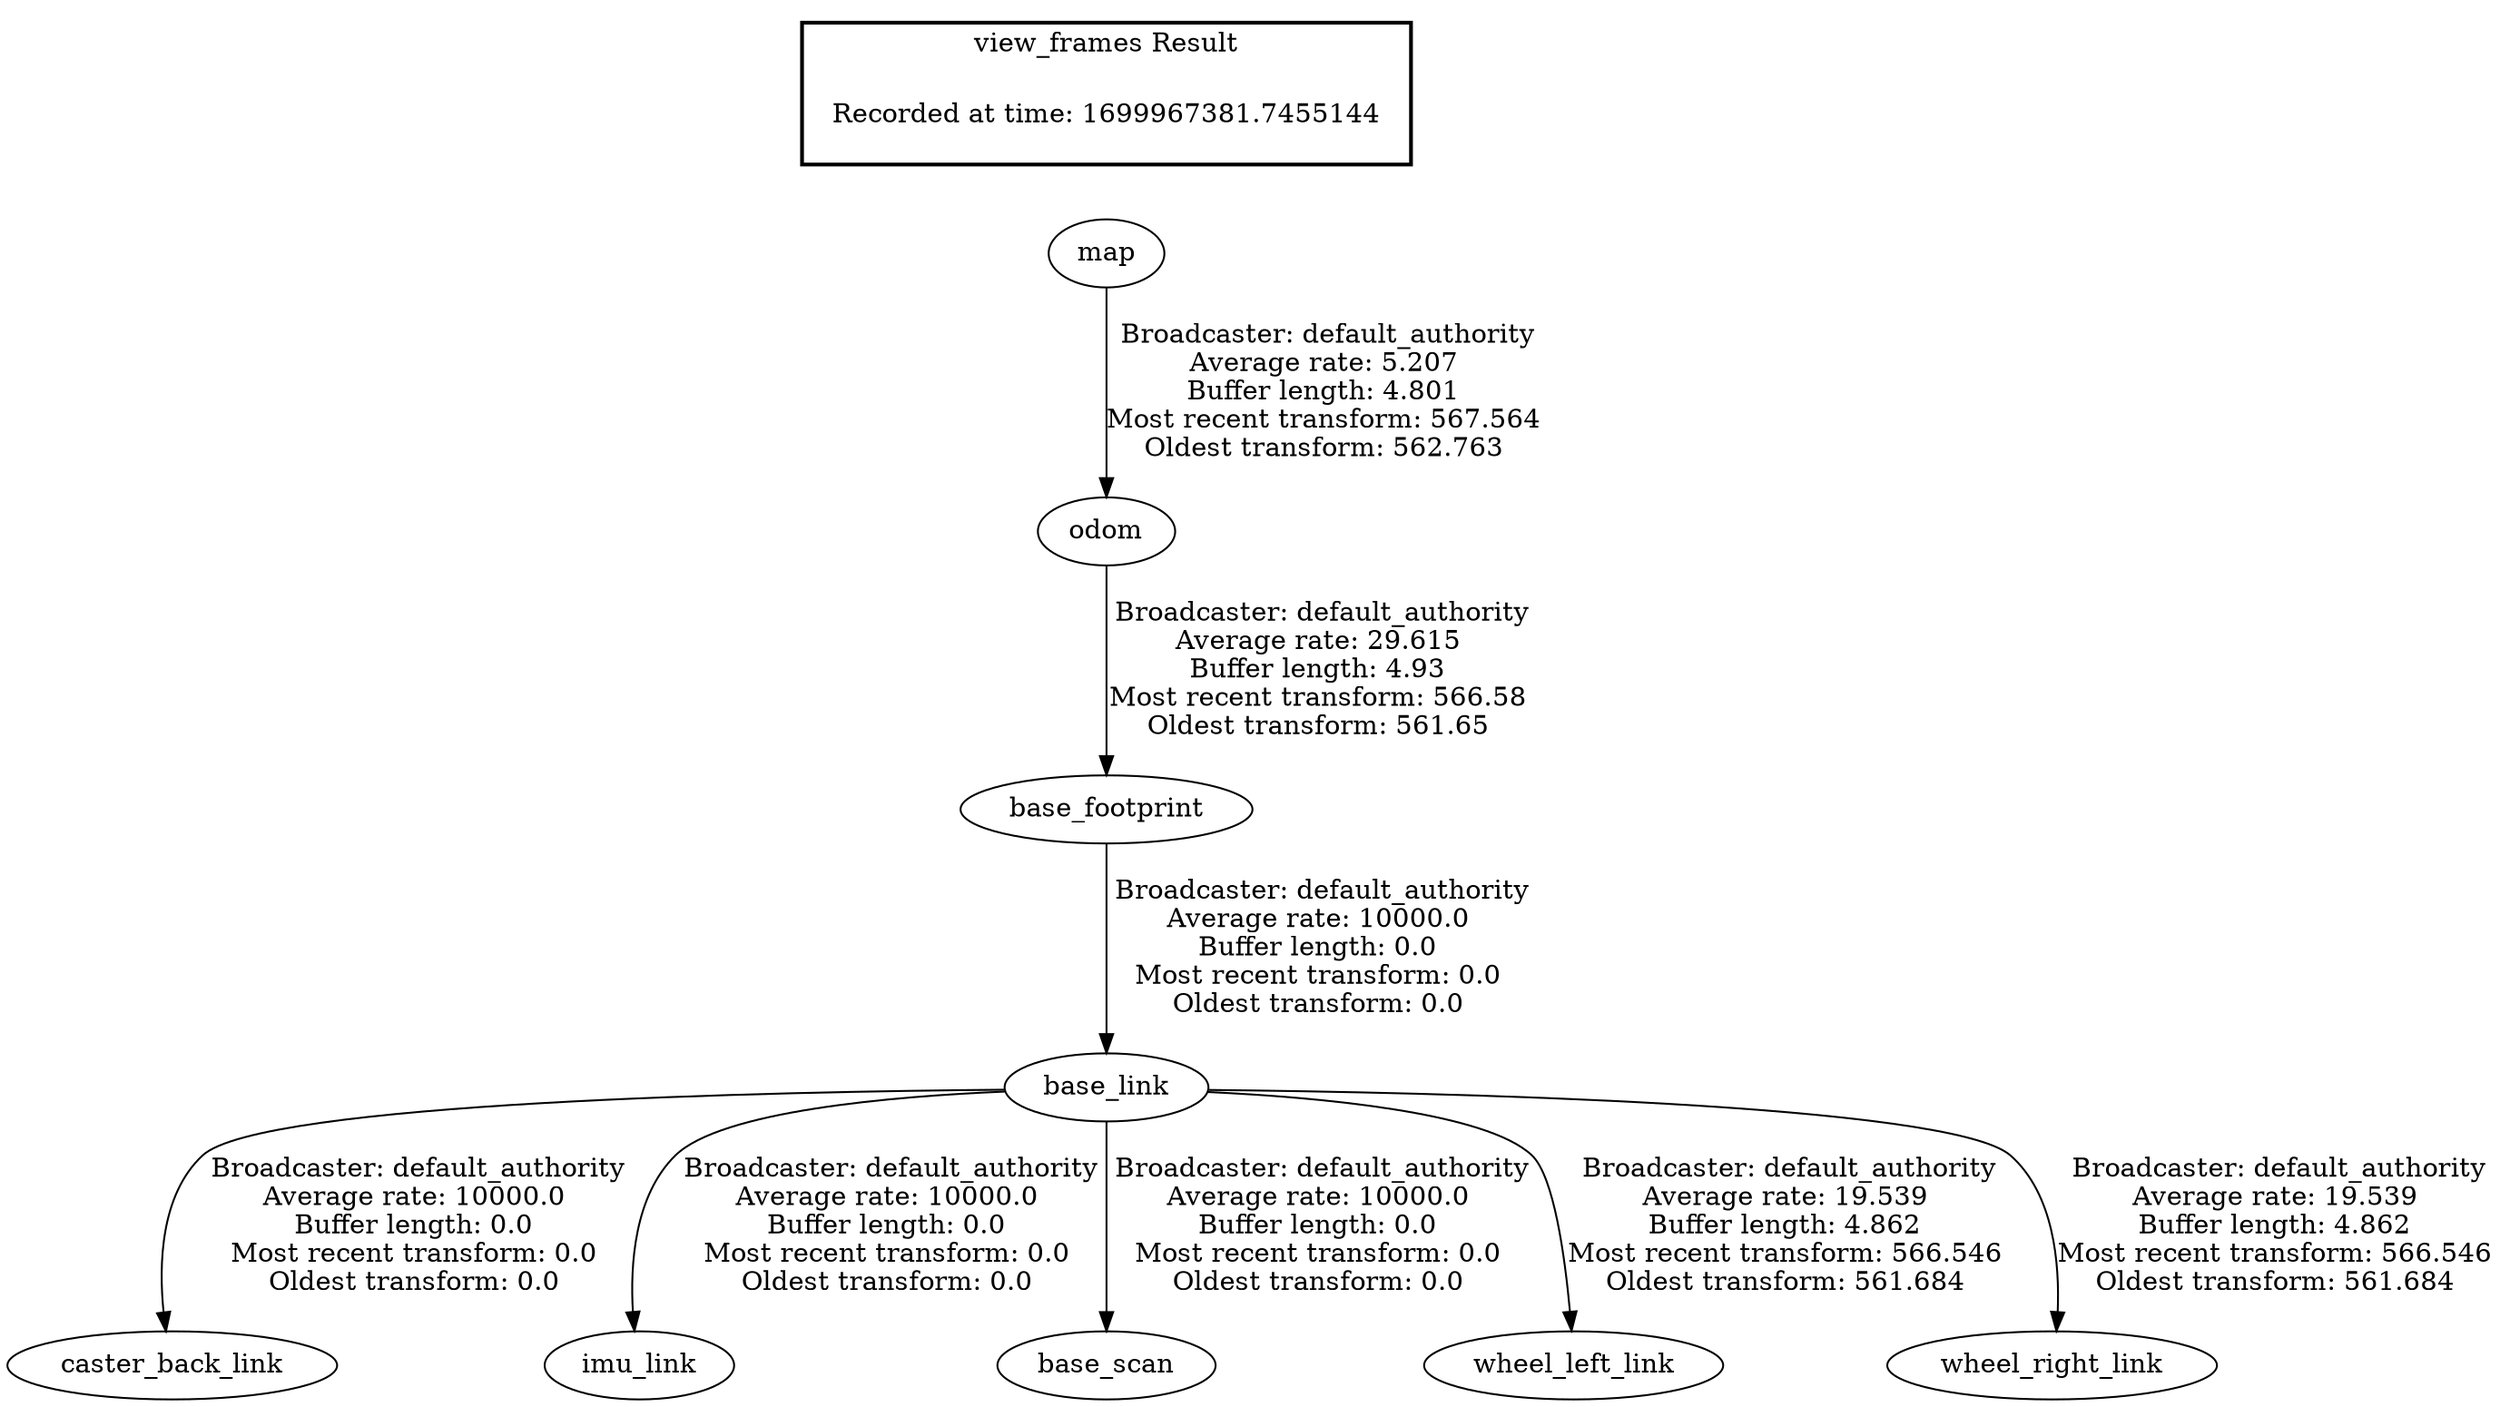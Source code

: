 digraph G {
"base_footprint" -> "base_link"[label=" Broadcaster: default_authority\nAverage rate: 10000.0\nBuffer length: 0.0\nMost recent transform: 0.0\nOldest transform: 0.0\n"];
"odom" -> "base_footprint"[label=" Broadcaster: default_authority\nAverage rate: 29.615\nBuffer length: 4.93\nMost recent transform: 566.58\nOldest transform: 561.65\n"];
"base_link" -> "caster_back_link"[label=" Broadcaster: default_authority\nAverage rate: 10000.0\nBuffer length: 0.0\nMost recent transform: 0.0\nOldest transform: 0.0\n"];
"base_link" -> "imu_link"[label=" Broadcaster: default_authority\nAverage rate: 10000.0\nBuffer length: 0.0\nMost recent transform: 0.0\nOldest transform: 0.0\n"];
"base_link" -> "base_scan"[label=" Broadcaster: default_authority\nAverage rate: 10000.0\nBuffer length: 0.0\nMost recent transform: 0.0\nOldest transform: 0.0\n"];
"base_link" -> "wheel_left_link"[label=" Broadcaster: default_authority\nAverage rate: 19.539\nBuffer length: 4.862\nMost recent transform: 566.546\nOldest transform: 561.684\n"];
"base_link" -> "wheel_right_link"[label=" Broadcaster: default_authority\nAverage rate: 19.539\nBuffer length: 4.862\nMost recent transform: 566.546\nOldest transform: 561.684\n"];
"map" -> "odom"[label=" Broadcaster: default_authority\nAverage rate: 5.207\nBuffer length: 4.801\nMost recent transform: 567.564\nOldest transform: 562.763\n"];
edge [style=invis];
 subgraph cluster_legend { style=bold; color=black; label ="view_frames Result";
"Recorded at time: 1699967381.7455144"[ shape=plaintext ] ;
}->"map";
}